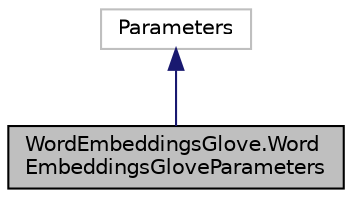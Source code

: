 digraph "WordEmbeddingsGlove.WordEmbeddingsGloveParameters"
{
  edge [fontname="Helvetica",fontsize="10",labelfontname="Helvetica",labelfontsize="10"];
  node [fontname="Helvetica",fontsize="10",shape=record];
  Node2 [label="WordEmbeddingsGlove.Word\lEmbeddingsGloveParameters",height=0.2,width=0.4,color="black", fillcolor="grey75", style="filled", fontcolor="black"];
  Node3 -> Node2 [dir="back",color="midnightblue",fontsize="10",style="solid",fontname="Helvetica"];
  Node3 [label="Parameters",height=0.2,width=0.4,color="grey75", fillcolor="white", style="filled"];
}

